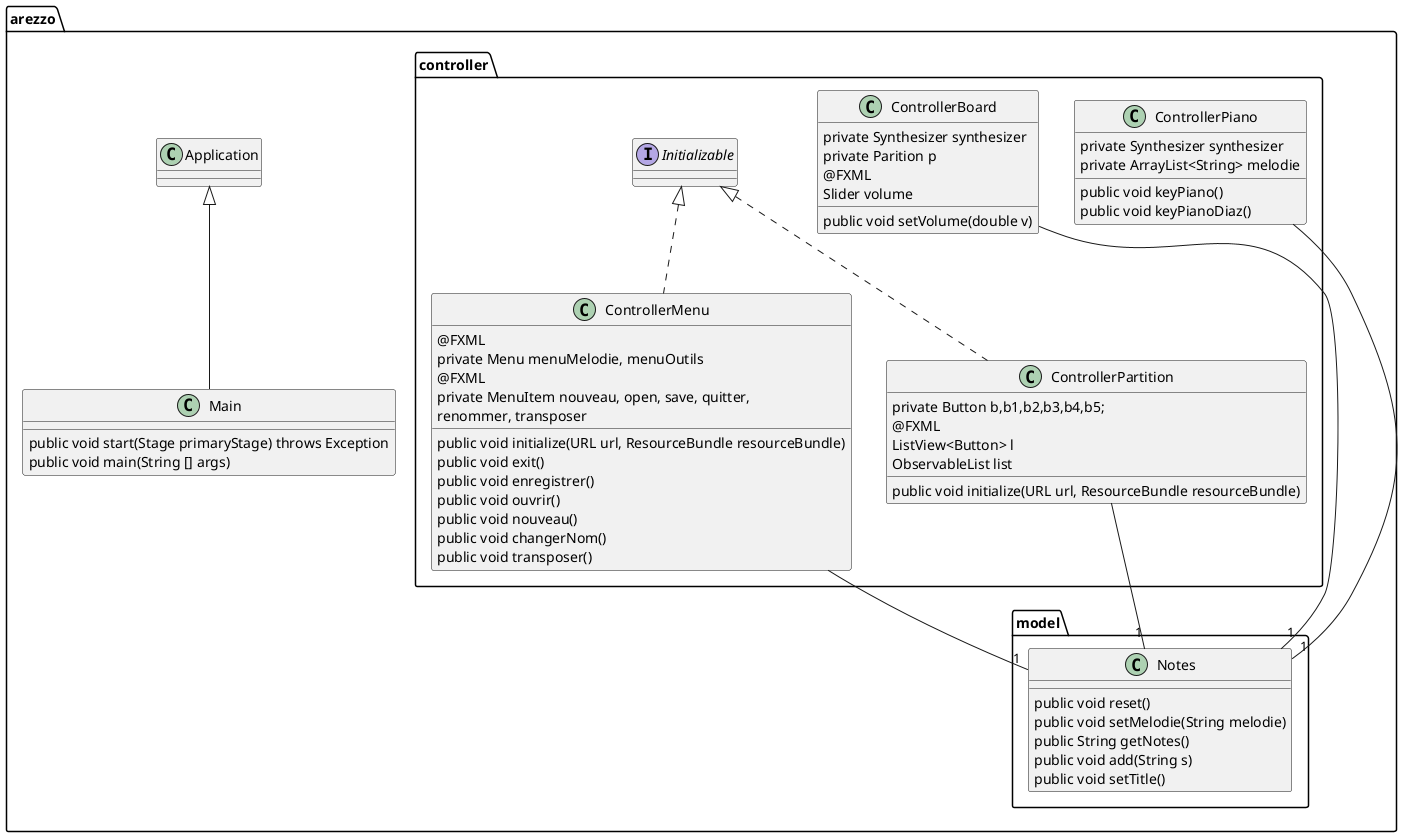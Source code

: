 @startuml
package arezzo{

package model{

class Notes{
public void reset()
public void setMelodie(String melodie)
public String getNotes()
public void add(String s)
public void setTitle()

}
}

package controller {

class ControllerMenu implements Initializable{
@FXML
private Menu menuMelodie, menuOutils
@FXML
private MenuItem nouveau, open, save, quitter,
    renommer, transposer
public void initialize(URL url, ResourceBundle resourceBundle)
public void exit()
public void enregistrer()
public void ouvrir()
public void nouveau()
public void changerNom()
public void transposer()


}

class ControllerBoard{
private Synthesizer synthesizer
private Parition p
@FXML
Slider volume
public void setVolume(double v)
}

class ControllerPartition implements Initializable {
private Button b,b1,b2,b3,b4,b5;
@FXML
ListView<Button> l
ObservableList list
public void initialize(URL url, ResourceBundle resourceBundle)
}

class ControllerPiano{
private Synthesizer synthesizer
private ArrayList<String> melodie
public void keyPiano()
public void keyPianoDiaz()
}

}

class Main extends Application{
public void start(Stage primaryStage) throws Exception
public void main(String [] args)
}


}

ControllerMenu -- "1" Notes
ControllerBoard -- "1" Notes
ControllerPartition -- "1" Notes
ControllerPiano -- "1" Notes
@enduml